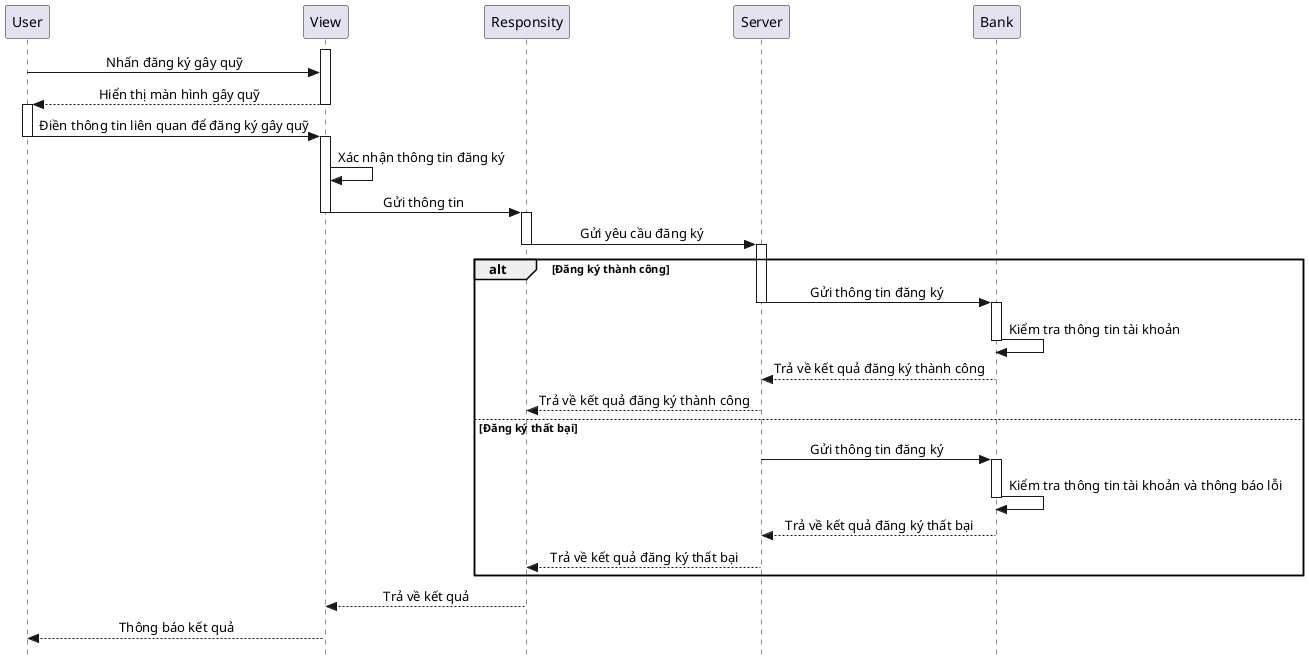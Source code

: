 @startuml FundraisingSequence
skinparam style strictuml
skinparam SequenceMessageAlignment center

participant User
participant View
participant Responsity
participant Server
participant Bank

activate View
User -> View: Nhấn đăng ký gây quỹ
View --> User: Hiển thị màn hình gây quỹ
deactivate View

activate User
User -> View: Điền thông tin liên quan để đăng ký gây quỹ
deactivate User

activate View
View -> View: Xác nhận thông tin đăng ký
View -> Responsity: Gửi thông tin
deactivate View

activate Responsity
Responsity -> Server: Gửi yêu cầu đăng ký
deactivate Responsity

activate Server
alt Đăng ký thành công
    Server -> Bank: Gửi thông tin đăng ký
    deactivate Server

    activate Bank
    Bank -> Bank: Kiểm tra thông tin tài khoản
    deactivate Bank

    Bank --> Server: Trả về kết quả đăng ký thành công
    Server --> Responsity: Trả về kết quả đăng ký thành công
else Đăng ký thất bại
    Server -> Bank: Gửi thông tin đăng ký
    deactivate Server

    activate Bank
    Bank -> Bank: Kiểm tra thông tin tài khoản và thông báo lỗi
    deactivate Bank

    Bank --> Server: Trả về kết quả đăng ký thất bại
    Server --> Responsity: Trả về kết quả đăng ký thất bại
end

deactivate Responsity

Responsity --> View: Trả về kết quả
View --> User: Thông báo kết quả

@enduml
